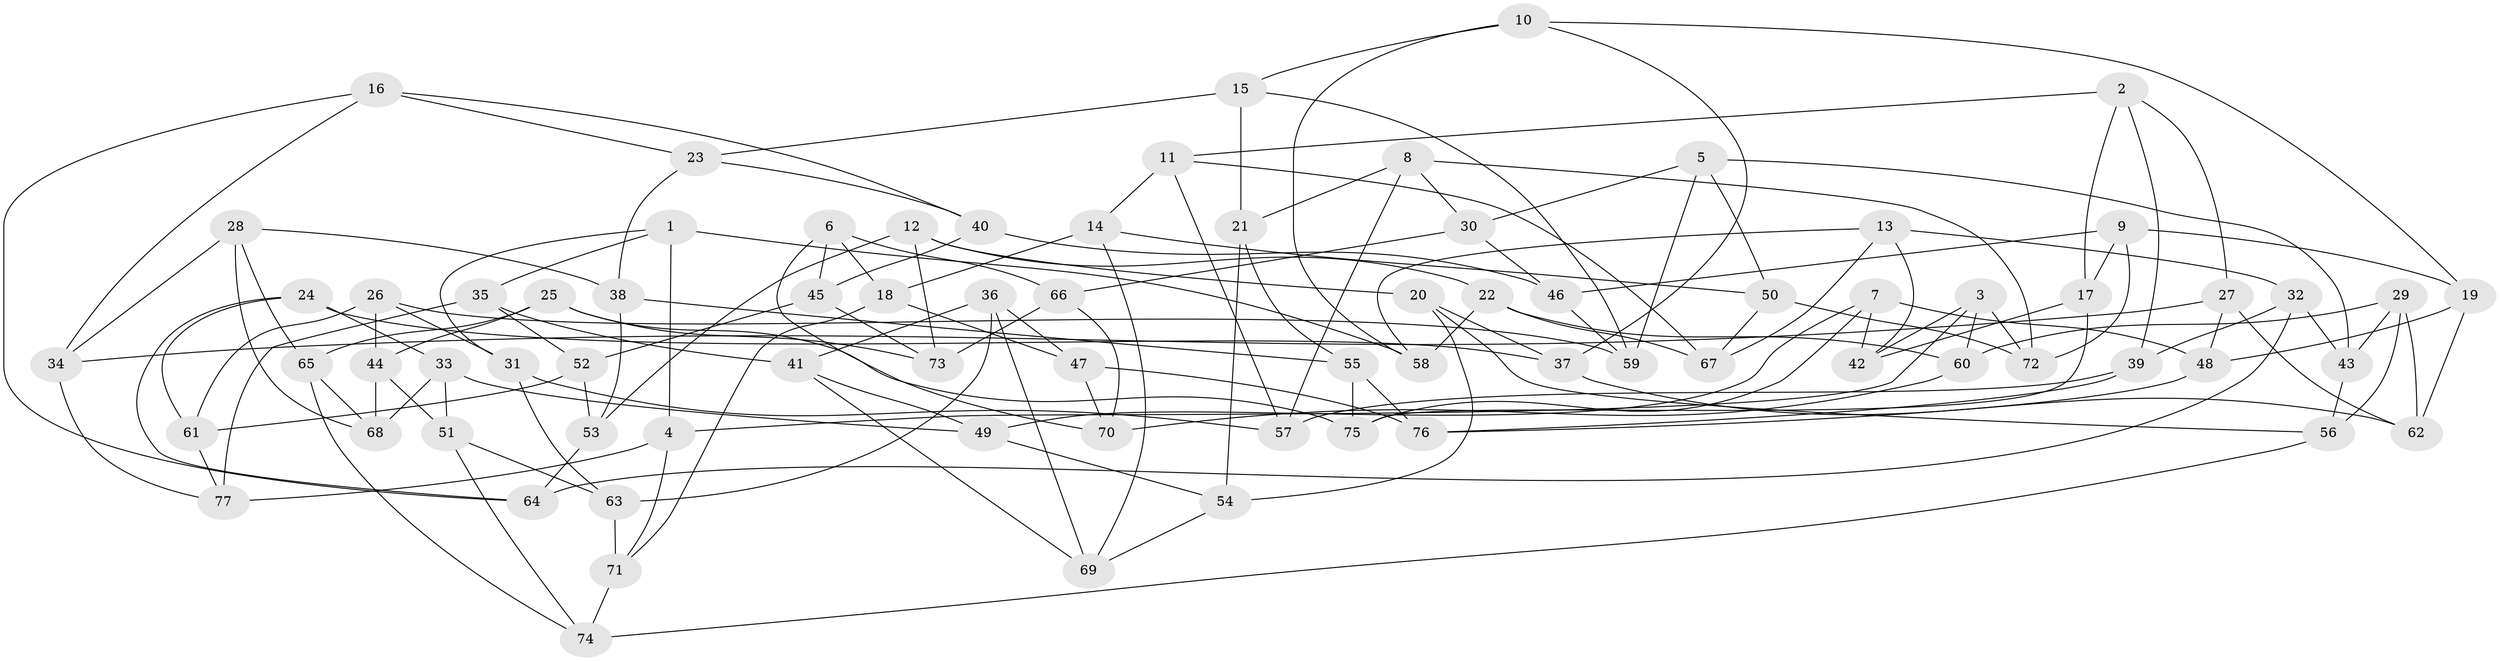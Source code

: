 // Generated by graph-tools (version 1.1) at 2025/50/03/09/25 03:50:46]
// undirected, 77 vertices, 154 edges
graph export_dot {
graph [start="1"]
  node [color=gray90,style=filled];
  1;
  2;
  3;
  4;
  5;
  6;
  7;
  8;
  9;
  10;
  11;
  12;
  13;
  14;
  15;
  16;
  17;
  18;
  19;
  20;
  21;
  22;
  23;
  24;
  25;
  26;
  27;
  28;
  29;
  30;
  31;
  32;
  33;
  34;
  35;
  36;
  37;
  38;
  39;
  40;
  41;
  42;
  43;
  44;
  45;
  46;
  47;
  48;
  49;
  50;
  51;
  52;
  53;
  54;
  55;
  56;
  57;
  58;
  59;
  60;
  61;
  62;
  63;
  64;
  65;
  66;
  67;
  68;
  69;
  70;
  71;
  72;
  73;
  74;
  75;
  76;
  77;
  1 -- 4;
  1 -- 58;
  1 -- 35;
  1 -- 31;
  2 -- 39;
  2 -- 17;
  2 -- 27;
  2 -- 11;
  3 -- 42;
  3 -- 4;
  3 -- 72;
  3 -- 60;
  4 -- 77;
  4 -- 71;
  5 -- 59;
  5 -- 30;
  5 -- 50;
  5 -- 43;
  6 -- 18;
  6 -- 45;
  6 -- 66;
  6 -- 70;
  7 -- 42;
  7 -- 49;
  7 -- 48;
  7 -- 75;
  8 -- 57;
  8 -- 72;
  8 -- 21;
  8 -- 30;
  9 -- 17;
  9 -- 19;
  9 -- 46;
  9 -- 72;
  10 -- 37;
  10 -- 15;
  10 -- 58;
  10 -- 19;
  11 -- 67;
  11 -- 57;
  11 -- 14;
  12 -- 20;
  12 -- 53;
  12 -- 22;
  12 -- 73;
  13 -- 58;
  13 -- 32;
  13 -- 42;
  13 -- 67;
  14 -- 69;
  14 -- 18;
  14 -- 50;
  15 -- 21;
  15 -- 59;
  15 -- 23;
  16 -- 40;
  16 -- 64;
  16 -- 34;
  16 -- 23;
  17 -- 42;
  17 -- 75;
  18 -- 47;
  18 -- 71;
  19 -- 48;
  19 -- 62;
  20 -- 37;
  20 -- 54;
  20 -- 56;
  21 -- 54;
  21 -- 55;
  22 -- 60;
  22 -- 58;
  22 -- 67;
  23 -- 40;
  23 -- 38;
  24 -- 33;
  24 -- 64;
  24 -- 61;
  24 -- 37;
  25 -- 75;
  25 -- 44;
  25 -- 73;
  25 -- 65;
  26 -- 59;
  26 -- 44;
  26 -- 31;
  26 -- 61;
  27 -- 62;
  27 -- 48;
  27 -- 34;
  28 -- 38;
  28 -- 65;
  28 -- 34;
  28 -- 68;
  29 -- 43;
  29 -- 60;
  29 -- 62;
  29 -- 56;
  30 -- 66;
  30 -- 46;
  31 -- 63;
  31 -- 57;
  32 -- 43;
  32 -- 39;
  32 -- 64;
  33 -- 49;
  33 -- 68;
  33 -- 51;
  34 -- 77;
  35 -- 41;
  35 -- 52;
  35 -- 77;
  36 -- 41;
  36 -- 69;
  36 -- 47;
  36 -- 63;
  37 -- 62;
  38 -- 55;
  38 -- 53;
  39 -- 76;
  39 -- 57;
  40 -- 45;
  40 -- 46;
  41 -- 49;
  41 -- 69;
  43 -- 56;
  44 -- 51;
  44 -- 68;
  45 -- 73;
  45 -- 52;
  46 -- 59;
  47 -- 70;
  47 -- 76;
  48 -- 76;
  49 -- 54;
  50 -- 67;
  50 -- 72;
  51 -- 74;
  51 -- 63;
  52 -- 61;
  52 -- 53;
  53 -- 64;
  54 -- 69;
  55 -- 76;
  55 -- 75;
  56 -- 74;
  60 -- 70;
  61 -- 77;
  63 -- 71;
  65 -- 68;
  65 -- 74;
  66 -- 70;
  66 -- 73;
  71 -- 74;
}
